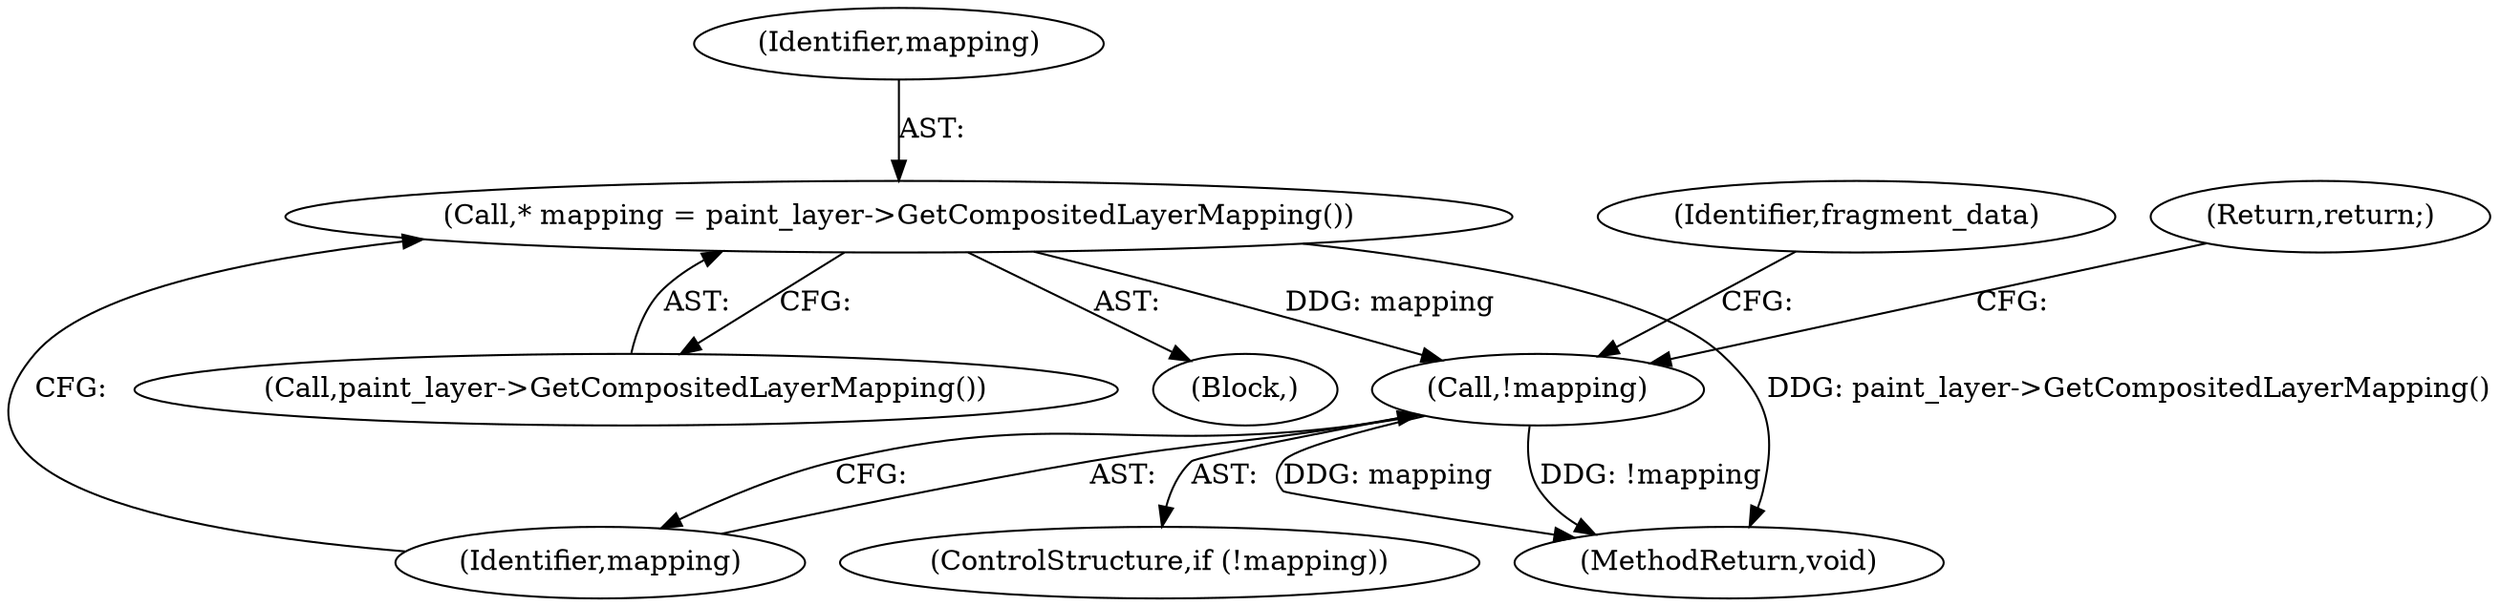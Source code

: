 digraph "0_Chrome_f911e11e7f6b5c0d6f5ee694a9871de6619889f7_0@pointer" {
"1000124" [label="(Call,* mapping = paint_layer->GetCompositedLayerMapping())"];
"1000128" [label="(Call,!mapping)"];
"1000126" [label="(Call,paint_layer->GetCompositedLayerMapping())"];
"1000124" [label="(Call,* mapping = paint_layer->GetCompositedLayerMapping())"];
"1000125" [label="(Identifier,mapping)"];
"1000128" [label="(Call,!mapping)"];
"1000133" [label="(Identifier,fragment_data)"];
"1000127" [label="(ControlStructure,if (!mapping))"];
"1000102" [label="(Block,)"];
"1000130" [label="(Return,return;)"];
"1000129" [label="(Identifier,mapping)"];
"1000338" [label="(MethodReturn,void)"];
"1000124" -> "1000102"  [label="AST: "];
"1000124" -> "1000126"  [label="CFG: "];
"1000125" -> "1000124"  [label="AST: "];
"1000126" -> "1000124"  [label="AST: "];
"1000129" -> "1000124"  [label="CFG: "];
"1000124" -> "1000338"  [label="DDG: paint_layer->GetCompositedLayerMapping()"];
"1000124" -> "1000128"  [label="DDG: mapping"];
"1000128" -> "1000127"  [label="AST: "];
"1000128" -> "1000129"  [label="CFG: "];
"1000129" -> "1000128"  [label="AST: "];
"1000130" -> "1000128"  [label="CFG: "];
"1000133" -> "1000128"  [label="CFG: "];
"1000128" -> "1000338"  [label="DDG: mapping"];
"1000128" -> "1000338"  [label="DDG: !mapping"];
}
